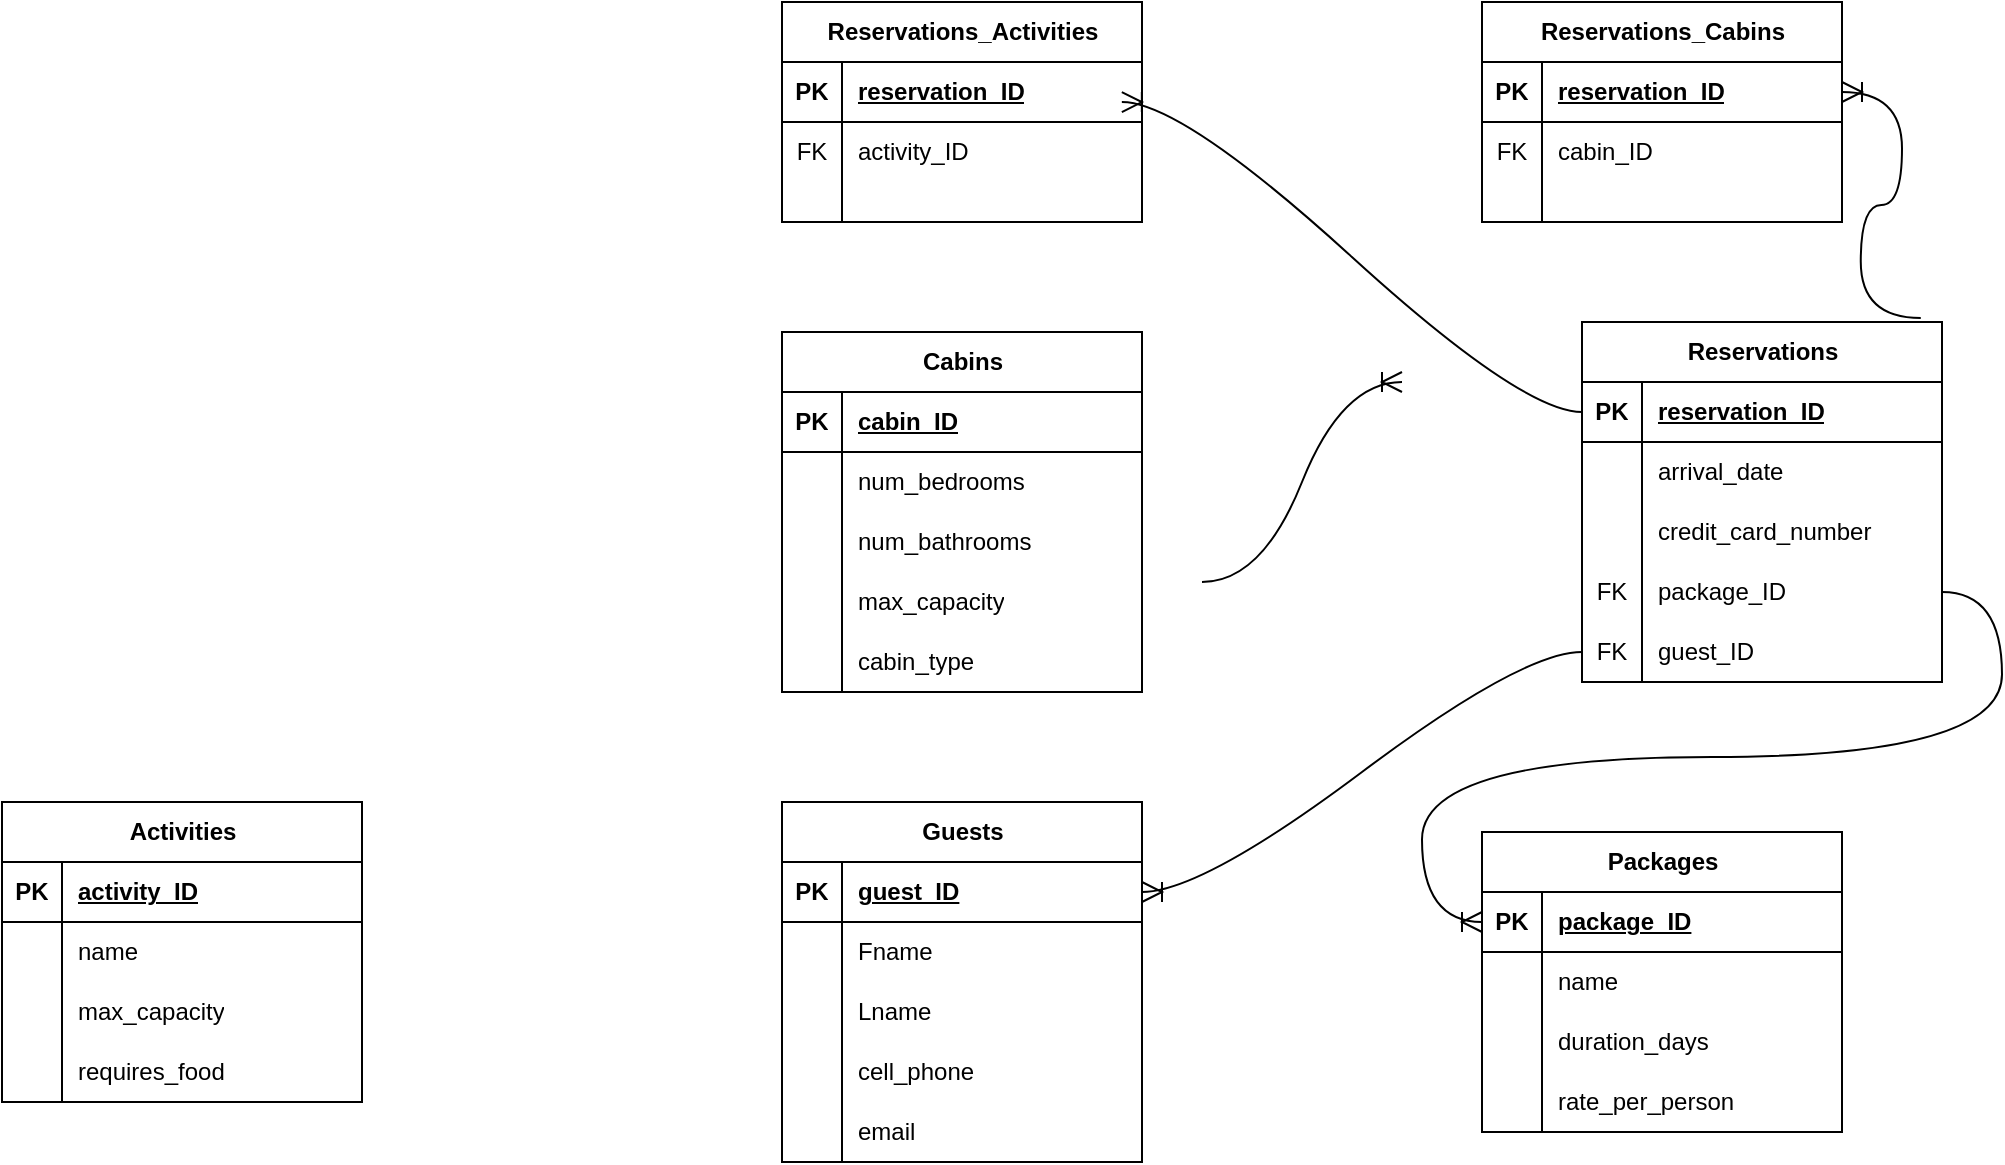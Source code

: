 <mxfile version="24.0.1" type="github">
  <diagram name="Page-1" id="e56a1550-8fbb-45ad-956c-1786394a9013">
    <mxGraphModel dx="738" dy="950" grid="1" gridSize="10" guides="1" tooltips="1" connect="1" arrows="1" fold="1" page="1" pageScale="1" pageWidth="1100" pageHeight="850" background="none" math="0" shadow="0">
      <root>
        <mxCell id="0" />
        <mxCell id="1" parent="0" />
        <mxCell id="-6eJybf5SiMDEhK5X8UF-18" value="Cabins" style="shape=table;startSize=30;container=1;collapsible=1;childLayout=tableLayout;fixedRows=1;rowLines=0;fontStyle=1;align=center;resizeLast=1;html=1;" vertex="1" parent="1">
          <mxGeometry x="460" y="245" width="180" height="180" as="geometry">
            <mxRectangle x="520" y="540" width="70" height="30" as="alternateBounds" />
          </mxGeometry>
        </mxCell>
        <mxCell id="-6eJybf5SiMDEhK5X8UF-19" value="" style="shape=tableRow;horizontal=0;startSize=0;swimlaneHead=0;swimlaneBody=0;fillColor=none;collapsible=0;dropTarget=0;points=[[0,0.5],[1,0.5]];portConstraint=eastwest;top=0;left=0;right=0;bottom=1;" vertex="1" parent="-6eJybf5SiMDEhK5X8UF-18">
          <mxGeometry y="30" width="180" height="30" as="geometry" />
        </mxCell>
        <mxCell id="-6eJybf5SiMDEhK5X8UF-20" value="PK" style="shape=partialRectangle;connectable=0;fillColor=none;top=0;left=0;bottom=0;right=0;fontStyle=1;overflow=hidden;whiteSpace=wrap;html=1;" vertex="1" parent="-6eJybf5SiMDEhK5X8UF-19">
          <mxGeometry width="30" height="30" as="geometry">
            <mxRectangle width="30" height="30" as="alternateBounds" />
          </mxGeometry>
        </mxCell>
        <mxCell id="-6eJybf5SiMDEhK5X8UF-21" value="cabin_ID" style="shape=partialRectangle;connectable=0;fillColor=none;top=0;left=0;bottom=0;right=0;align=left;spacingLeft=6;fontStyle=5;overflow=hidden;whiteSpace=wrap;html=1;" vertex="1" parent="-6eJybf5SiMDEhK5X8UF-19">
          <mxGeometry x="30" width="150" height="30" as="geometry">
            <mxRectangle width="150" height="30" as="alternateBounds" />
          </mxGeometry>
        </mxCell>
        <mxCell id="-6eJybf5SiMDEhK5X8UF-22" value="" style="shape=tableRow;horizontal=0;startSize=0;swimlaneHead=0;swimlaneBody=0;fillColor=none;collapsible=0;dropTarget=0;points=[[0,0.5],[1,0.5]];portConstraint=eastwest;top=0;left=0;right=0;bottom=0;" vertex="1" parent="-6eJybf5SiMDEhK5X8UF-18">
          <mxGeometry y="60" width="180" height="30" as="geometry" />
        </mxCell>
        <mxCell id="-6eJybf5SiMDEhK5X8UF-23" value="" style="shape=partialRectangle;connectable=0;fillColor=none;top=0;left=0;bottom=0;right=0;editable=1;overflow=hidden;whiteSpace=wrap;html=1;" vertex="1" parent="-6eJybf5SiMDEhK5X8UF-22">
          <mxGeometry width="30" height="30" as="geometry">
            <mxRectangle width="30" height="30" as="alternateBounds" />
          </mxGeometry>
        </mxCell>
        <mxCell id="-6eJybf5SiMDEhK5X8UF-24" value="num_bedrooms" style="shape=partialRectangle;connectable=0;fillColor=none;top=0;left=0;bottom=0;right=0;align=left;spacingLeft=6;overflow=hidden;whiteSpace=wrap;html=1;" vertex="1" parent="-6eJybf5SiMDEhK5X8UF-22">
          <mxGeometry x="30" width="150" height="30" as="geometry">
            <mxRectangle width="150" height="30" as="alternateBounds" />
          </mxGeometry>
        </mxCell>
        <mxCell id="-6eJybf5SiMDEhK5X8UF-25" value="" style="shape=tableRow;horizontal=0;startSize=0;swimlaneHead=0;swimlaneBody=0;fillColor=none;collapsible=0;dropTarget=0;points=[[0,0.5],[1,0.5]];portConstraint=eastwest;top=0;left=0;right=0;bottom=0;" vertex="1" parent="-6eJybf5SiMDEhK5X8UF-18">
          <mxGeometry y="90" width="180" height="30" as="geometry" />
        </mxCell>
        <mxCell id="-6eJybf5SiMDEhK5X8UF-26" value="" style="shape=partialRectangle;connectable=0;fillColor=none;top=0;left=0;bottom=0;right=0;editable=1;overflow=hidden;whiteSpace=wrap;html=1;" vertex="1" parent="-6eJybf5SiMDEhK5X8UF-25">
          <mxGeometry width="30" height="30" as="geometry">
            <mxRectangle width="30" height="30" as="alternateBounds" />
          </mxGeometry>
        </mxCell>
        <mxCell id="-6eJybf5SiMDEhK5X8UF-27" value="num_bathrooms" style="shape=partialRectangle;connectable=0;fillColor=none;top=0;left=0;bottom=0;right=0;align=left;spacingLeft=6;overflow=hidden;whiteSpace=wrap;html=1;" vertex="1" parent="-6eJybf5SiMDEhK5X8UF-25">
          <mxGeometry x="30" width="150" height="30" as="geometry">
            <mxRectangle width="150" height="30" as="alternateBounds" />
          </mxGeometry>
        </mxCell>
        <mxCell id="-6eJybf5SiMDEhK5X8UF-28" value="" style="shape=tableRow;horizontal=0;startSize=0;swimlaneHead=0;swimlaneBody=0;fillColor=none;collapsible=0;dropTarget=0;points=[[0,0.5],[1,0.5]];portConstraint=eastwest;top=0;left=0;right=0;bottom=0;" vertex="1" parent="-6eJybf5SiMDEhK5X8UF-18">
          <mxGeometry y="120" width="180" height="30" as="geometry" />
        </mxCell>
        <mxCell id="-6eJybf5SiMDEhK5X8UF-29" value="" style="shape=partialRectangle;connectable=0;fillColor=none;top=0;left=0;bottom=0;right=0;editable=1;overflow=hidden;whiteSpace=wrap;html=1;" vertex="1" parent="-6eJybf5SiMDEhK5X8UF-28">
          <mxGeometry width="30" height="30" as="geometry">
            <mxRectangle width="30" height="30" as="alternateBounds" />
          </mxGeometry>
        </mxCell>
        <mxCell id="-6eJybf5SiMDEhK5X8UF-30" value="max_capacity" style="shape=partialRectangle;connectable=0;fillColor=none;top=0;left=0;bottom=0;right=0;align=left;spacingLeft=6;overflow=hidden;whiteSpace=wrap;html=1;" vertex="1" parent="-6eJybf5SiMDEhK5X8UF-28">
          <mxGeometry x="30" width="150" height="30" as="geometry">
            <mxRectangle width="150" height="30" as="alternateBounds" />
          </mxGeometry>
        </mxCell>
        <mxCell id="-6eJybf5SiMDEhK5X8UF-31" value="" style="shape=tableRow;horizontal=0;startSize=0;swimlaneHead=0;swimlaneBody=0;fillColor=none;collapsible=0;dropTarget=0;points=[[0,0.5],[1,0.5]];portConstraint=eastwest;top=0;left=0;right=0;bottom=0;" vertex="1" parent="-6eJybf5SiMDEhK5X8UF-18">
          <mxGeometry y="150" width="180" height="30" as="geometry" />
        </mxCell>
        <mxCell id="-6eJybf5SiMDEhK5X8UF-32" value="" style="shape=partialRectangle;connectable=0;fillColor=none;top=0;left=0;bottom=0;right=0;editable=1;overflow=hidden;whiteSpace=wrap;html=1;" vertex="1" parent="-6eJybf5SiMDEhK5X8UF-31">
          <mxGeometry width="30" height="30" as="geometry">
            <mxRectangle width="30" height="30" as="alternateBounds" />
          </mxGeometry>
        </mxCell>
        <mxCell id="-6eJybf5SiMDEhK5X8UF-33" value="cabin_type" style="shape=partialRectangle;connectable=0;fillColor=none;top=0;left=0;bottom=0;right=0;align=left;spacingLeft=6;overflow=hidden;whiteSpace=wrap;html=1;" vertex="1" parent="-6eJybf5SiMDEhK5X8UF-31">
          <mxGeometry x="30" width="150" height="30" as="geometry">
            <mxRectangle width="150" height="30" as="alternateBounds" />
          </mxGeometry>
        </mxCell>
        <mxCell id="-6eJybf5SiMDEhK5X8UF-34" value="Packages" style="shape=table;startSize=30;container=1;collapsible=1;childLayout=tableLayout;fixedRows=1;rowLines=0;fontStyle=1;align=center;resizeLast=1;html=1;" vertex="1" parent="1">
          <mxGeometry x="810" y="495" width="180" height="150" as="geometry">
            <mxRectangle x="520" y="540" width="70" height="30" as="alternateBounds" />
          </mxGeometry>
        </mxCell>
        <mxCell id="-6eJybf5SiMDEhK5X8UF-35" value="" style="shape=tableRow;horizontal=0;startSize=0;swimlaneHead=0;swimlaneBody=0;fillColor=none;collapsible=0;dropTarget=0;points=[[0,0.5],[1,0.5]];portConstraint=eastwest;top=0;left=0;right=0;bottom=1;" vertex="1" parent="-6eJybf5SiMDEhK5X8UF-34">
          <mxGeometry y="30" width="180" height="30" as="geometry" />
        </mxCell>
        <mxCell id="-6eJybf5SiMDEhK5X8UF-36" value="PK" style="shape=partialRectangle;connectable=0;fillColor=none;top=0;left=0;bottom=0;right=0;fontStyle=1;overflow=hidden;whiteSpace=wrap;html=1;" vertex="1" parent="-6eJybf5SiMDEhK5X8UF-35">
          <mxGeometry width="30" height="30" as="geometry">
            <mxRectangle width="30" height="30" as="alternateBounds" />
          </mxGeometry>
        </mxCell>
        <mxCell id="-6eJybf5SiMDEhK5X8UF-37" value="package_ID" style="shape=partialRectangle;connectable=0;fillColor=none;top=0;left=0;bottom=0;right=0;align=left;spacingLeft=6;fontStyle=5;overflow=hidden;whiteSpace=wrap;html=1;" vertex="1" parent="-6eJybf5SiMDEhK5X8UF-35">
          <mxGeometry x="30" width="150" height="30" as="geometry">
            <mxRectangle width="150" height="30" as="alternateBounds" />
          </mxGeometry>
        </mxCell>
        <mxCell id="-6eJybf5SiMDEhK5X8UF-38" value="" style="shape=tableRow;horizontal=0;startSize=0;swimlaneHead=0;swimlaneBody=0;fillColor=none;collapsible=0;dropTarget=0;points=[[0,0.5],[1,0.5]];portConstraint=eastwest;top=0;left=0;right=0;bottom=0;" vertex="1" parent="-6eJybf5SiMDEhK5X8UF-34">
          <mxGeometry y="60" width="180" height="30" as="geometry" />
        </mxCell>
        <mxCell id="-6eJybf5SiMDEhK5X8UF-39" value="" style="shape=partialRectangle;connectable=0;fillColor=none;top=0;left=0;bottom=0;right=0;editable=1;overflow=hidden;whiteSpace=wrap;html=1;" vertex="1" parent="-6eJybf5SiMDEhK5X8UF-38">
          <mxGeometry width="30" height="30" as="geometry">
            <mxRectangle width="30" height="30" as="alternateBounds" />
          </mxGeometry>
        </mxCell>
        <mxCell id="-6eJybf5SiMDEhK5X8UF-40" value="name" style="shape=partialRectangle;connectable=0;fillColor=none;top=0;left=0;bottom=0;right=0;align=left;spacingLeft=6;overflow=hidden;whiteSpace=wrap;html=1;" vertex="1" parent="-6eJybf5SiMDEhK5X8UF-38">
          <mxGeometry x="30" width="150" height="30" as="geometry">
            <mxRectangle width="150" height="30" as="alternateBounds" />
          </mxGeometry>
        </mxCell>
        <mxCell id="-6eJybf5SiMDEhK5X8UF-44" value="" style="shape=tableRow;horizontal=0;startSize=0;swimlaneHead=0;swimlaneBody=0;fillColor=none;collapsible=0;dropTarget=0;points=[[0,0.5],[1,0.5]];portConstraint=eastwest;top=0;left=0;right=0;bottom=0;" vertex="1" parent="-6eJybf5SiMDEhK5X8UF-34">
          <mxGeometry y="90" width="180" height="30" as="geometry" />
        </mxCell>
        <mxCell id="-6eJybf5SiMDEhK5X8UF-45" value="" style="shape=partialRectangle;connectable=0;fillColor=none;top=0;left=0;bottom=0;right=0;editable=1;overflow=hidden;whiteSpace=wrap;html=1;" vertex="1" parent="-6eJybf5SiMDEhK5X8UF-44">
          <mxGeometry width="30" height="30" as="geometry">
            <mxRectangle width="30" height="30" as="alternateBounds" />
          </mxGeometry>
        </mxCell>
        <mxCell id="-6eJybf5SiMDEhK5X8UF-46" value="duration_days" style="shape=partialRectangle;connectable=0;fillColor=none;top=0;left=0;bottom=0;right=0;align=left;spacingLeft=6;overflow=hidden;whiteSpace=wrap;html=1;" vertex="1" parent="-6eJybf5SiMDEhK5X8UF-44">
          <mxGeometry x="30" width="150" height="30" as="geometry">
            <mxRectangle width="150" height="30" as="alternateBounds" />
          </mxGeometry>
        </mxCell>
        <mxCell id="-6eJybf5SiMDEhK5X8UF-47" value="" style="shape=tableRow;horizontal=0;startSize=0;swimlaneHead=0;swimlaneBody=0;fillColor=none;collapsible=0;dropTarget=0;points=[[0,0.5],[1,0.5]];portConstraint=eastwest;top=0;left=0;right=0;bottom=0;" vertex="1" parent="-6eJybf5SiMDEhK5X8UF-34">
          <mxGeometry y="120" width="180" height="30" as="geometry" />
        </mxCell>
        <mxCell id="-6eJybf5SiMDEhK5X8UF-48" value="" style="shape=partialRectangle;connectable=0;fillColor=none;top=0;left=0;bottom=0;right=0;editable=1;overflow=hidden;whiteSpace=wrap;html=1;" vertex="1" parent="-6eJybf5SiMDEhK5X8UF-47">
          <mxGeometry width="30" height="30" as="geometry">
            <mxRectangle width="30" height="30" as="alternateBounds" />
          </mxGeometry>
        </mxCell>
        <mxCell id="-6eJybf5SiMDEhK5X8UF-49" value="rate_per_person" style="shape=partialRectangle;connectable=0;fillColor=none;top=0;left=0;bottom=0;right=0;align=left;spacingLeft=6;overflow=hidden;whiteSpace=wrap;html=1;" vertex="1" parent="-6eJybf5SiMDEhK5X8UF-47">
          <mxGeometry x="30" width="150" height="30" as="geometry">
            <mxRectangle width="150" height="30" as="alternateBounds" />
          </mxGeometry>
        </mxCell>
        <mxCell id="-6eJybf5SiMDEhK5X8UF-50" value="Activities" style="shape=table;startSize=30;container=1;collapsible=1;childLayout=tableLayout;fixedRows=1;rowLines=0;fontStyle=1;align=center;resizeLast=1;html=1;" vertex="1" parent="1">
          <mxGeometry x="70" y="480" width="180" height="150" as="geometry">
            <mxRectangle x="520" y="540" width="70" height="30" as="alternateBounds" />
          </mxGeometry>
        </mxCell>
        <mxCell id="-6eJybf5SiMDEhK5X8UF-51" value="" style="shape=tableRow;horizontal=0;startSize=0;swimlaneHead=0;swimlaneBody=0;fillColor=none;collapsible=0;dropTarget=0;points=[[0,0.5],[1,0.5]];portConstraint=eastwest;top=0;left=0;right=0;bottom=1;" vertex="1" parent="-6eJybf5SiMDEhK5X8UF-50">
          <mxGeometry y="30" width="180" height="30" as="geometry" />
        </mxCell>
        <mxCell id="-6eJybf5SiMDEhK5X8UF-52" value="PK" style="shape=partialRectangle;connectable=0;fillColor=none;top=0;left=0;bottom=0;right=0;fontStyle=1;overflow=hidden;whiteSpace=wrap;html=1;" vertex="1" parent="-6eJybf5SiMDEhK5X8UF-51">
          <mxGeometry width="30" height="30" as="geometry">
            <mxRectangle width="30" height="30" as="alternateBounds" />
          </mxGeometry>
        </mxCell>
        <mxCell id="-6eJybf5SiMDEhK5X8UF-53" value="activity_ID" style="shape=partialRectangle;connectable=0;fillColor=none;top=0;left=0;bottom=0;right=0;align=left;spacingLeft=6;fontStyle=5;overflow=hidden;whiteSpace=wrap;html=1;" vertex="1" parent="-6eJybf5SiMDEhK5X8UF-51">
          <mxGeometry x="30" width="150" height="30" as="geometry">
            <mxRectangle width="150" height="30" as="alternateBounds" />
          </mxGeometry>
        </mxCell>
        <mxCell id="-6eJybf5SiMDEhK5X8UF-54" value="" style="shape=tableRow;horizontal=0;startSize=0;swimlaneHead=0;swimlaneBody=0;fillColor=none;collapsible=0;dropTarget=0;points=[[0,0.5],[1,0.5]];portConstraint=eastwest;top=0;left=0;right=0;bottom=0;" vertex="1" parent="-6eJybf5SiMDEhK5X8UF-50">
          <mxGeometry y="60" width="180" height="30" as="geometry" />
        </mxCell>
        <mxCell id="-6eJybf5SiMDEhK5X8UF-55" value="" style="shape=partialRectangle;connectable=0;fillColor=none;top=0;left=0;bottom=0;right=0;editable=1;overflow=hidden;whiteSpace=wrap;html=1;" vertex="1" parent="-6eJybf5SiMDEhK5X8UF-54">
          <mxGeometry width="30" height="30" as="geometry">
            <mxRectangle width="30" height="30" as="alternateBounds" />
          </mxGeometry>
        </mxCell>
        <mxCell id="-6eJybf5SiMDEhK5X8UF-56" value="name" style="shape=partialRectangle;connectable=0;fillColor=none;top=0;left=0;bottom=0;right=0;align=left;spacingLeft=6;overflow=hidden;whiteSpace=wrap;html=1;" vertex="1" parent="-6eJybf5SiMDEhK5X8UF-54">
          <mxGeometry x="30" width="150" height="30" as="geometry">
            <mxRectangle width="150" height="30" as="alternateBounds" />
          </mxGeometry>
        </mxCell>
        <mxCell id="-6eJybf5SiMDEhK5X8UF-57" value="" style="shape=tableRow;horizontal=0;startSize=0;swimlaneHead=0;swimlaneBody=0;fillColor=none;collapsible=0;dropTarget=0;points=[[0,0.5],[1,0.5]];portConstraint=eastwest;top=0;left=0;right=0;bottom=0;" vertex="1" parent="-6eJybf5SiMDEhK5X8UF-50">
          <mxGeometry y="90" width="180" height="30" as="geometry" />
        </mxCell>
        <mxCell id="-6eJybf5SiMDEhK5X8UF-58" value="" style="shape=partialRectangle;connectable=0;fillColor=none;top=0;left=0;bottom=0;right=0;editable=1;overflow=hidden;whiteSpace=wrap;html=1;" vertex="1" parent="-6eJybf5SiMDEhK5X8UF-57">
          <mxGeometry width="30" height="30" as="geometry">
            <mxRectangle width="30" height="30" as="alternateBounds" />
          </mxGeometry>
        </mxCell>
        <mxCell id="-6eJybf5SiMDEhK5X8UF-59" value="max_capacity" style="shape=partialRectangle;connectable=0;fillColor=none;top=0;left=0;bottom=0;right=0;align=left;spacingLeft=6;overflow=hidden;whiteSpace=wrap;html=1;" vertex="1" parent="-6eJybf5SiMDEhK5X8UF-57">
          <mxGeometry x="30" width="150" height="30" as="geometry">
            <mxRectangle width="150" height="30" as="alternateBounds" />
          </mxGeometry>
        </mxCell>
        <mxCell id="-6eJybf5SiMDEhK5X8UF-60" value="" style="shape=tableRow;horizontal=0;startSize=0;swimlaneHead=0;swimlaneBody=0;fillColor=none;collapsible=0;dropTarget=0;points=[[0,0.5],[1,0.5]];portConstraint=eastwest;top=0;left=0;right=0;bottom=0;" vertex="1" parent="-6eJybf5SiMDEhK5X8UF-50">
          <mxGeometry y="120" width="180" height="30" as="geometry" />
        </mxCell>
        <mxCell id="-6eJybf5SiMDEhK5X8UF-61" value="" style="shape=partialRectangle;connectable=0;fillColor=none;top=0;left=0;bottom=0;right=0;editable=1;overflow=hidden;whiteSpace=wrap;html=1;" vertex="1" parent="-6eJybf5SiMDEhK5X8UF-60">
          <mxGeometry width="30" height="30" as="geometry">
            <mxRectangle width="30" height="30" as="alternateBounds" />
          </mxGeometry>
        </mxCell>
        <mxCell id="-6eJybf5SiMDEhK5X8UF-62" value="requires_food" style="shape=partialRectangle;connectable=0;fillColor=none;top=0;left=0;bottom=0;right=0;align=left;spacingLeft=6;overflow=hidden;whiteSpace=wrap;html=1;" vertex="1" parent="-6eJybf5SiMDEhK5X8UF-60">
          <mxGeometry x="30" width="150" height="30" as="geometry">
            <mxRectangle width="150" height="30" as="alternateBounds" />
          </mxGeometry>
        </mxCell>
        <mxCell id="-6eJybf5SiMDEhK5X8UF-63" value="Guests" style="shape=table;startSize=30;container=1;collapsible=1;childLayout=tableLayout;fixedRows=1;rowLines=0;fontStyle=1;align=center;resizeLast=1;html=1;" vertex="1" parent="1">
          <mxGeometry x="460" y="480" width="180" height="180" as="geometry">
            <mxRectangle x="520" y="540" width="70" height="30" as="alternateBounds" />
          </mxGeometry>
        </mxCell>
        <mxCell id="-6eJybf5SiMDEhK5X8UF-64" value="" style="shape=tableRow;horizontal=0;startSize=0;swimlaneHead=0;swimlaneBody=0;fillColor=none;collapsible=0;dropTarget=0;points=[[0,0.5],[1,0.5]];portConstraint=eastwest;top=0;left=0;right=0;bottom=1;" vertex="1" parent="-6eJybf5SiMDEhK5X8UF-63">
          <mxGeometry y="30" width="180" height="30" as="geometry" />
        </mxCell>
        <mxCell id="-6eJybf5SiMDEhK5X8UF-65" value="PK" style="shape=partialRectangle;connectable=0;fillColor=none;top=0;left=0;bottom=0;right=0;fontStyle=1;overflow=hidden;whiteSpace=wrap;html=1;" vertex="1" parent="-6eJybf5SiMDEhK5X8UF-64">
          <mxGeometry width="30" height="30" as="geometry">
            <mxRectangle width="30" height="30" as="alternateBounds" />
          </mxGeometry>
        </mxCell>
        <mxCell id="-6eJybf5SiMDEhK5X8UF-66" value="guest_ID" style="shape=partialRectangle;connectable=0;fillColor=none;top=0;left=0;bottom=0;right=0;align=left;spacingLeft=6;fontStyle=5;overflow=hidden;whiteSpace=wrap;html=1;" vertex="1" parent="-6eJybf5SiMDEhK5X8UF-64">
          <mxGeometry x="30" width="150" height="30" as="geometry">
            <mxRectangle width="150" height="30" as="alternateBounds" />
          </mxGeometry>
        </mxCell>
        <mxCell id="-6eJybf5SiMDEhK5X8UF-67" value="" style="shape=tableRow;horizontal=0;startSize=0;swimlaneHead=0;swimlaneBody=0;fillColor=none;collapsible=0;dropTarget=0;points=[[0,0.5],[1,0.5]];portConstraint=eastwest;top=0;left=0;right=0;bottom=0;" vertex="1" parent="-6eJybf5SiMDEhK5X8UF-63">
          <mxGeometry y="60" width="180" height="30" as="geometry" />
        </mxCell>
        <mxCell id="-6eJybf5SiMDEhK5X8UF-68" value="" style="shape=partialRectangle;connectable=0;fillColor=none;top=0;left=0;bottom=0;right=0;editable=1;overflow=hidden;whiteSpace=wrap;html=1;" vertex="1" parent="-6eJybf5SiMDEhK5X8UF-67">
          <mxGeometry width="30" height="30" as="geometry">
            <mxRectangle width="30" height="30" as="alternateBounds" />
          </mxGeometry>
        </mxCell>
        <mxCell id="-6eJybf5SiMDEhK5X8UF-69" value="Fname" style="shape=partialRectangle;connectable=0;fillColor=none;top=0;left=0;bottom=0;right=0;align=left;spacingLeft=6;overflow=hidden;whiteSpace=wrap;html=1;" vertex="1" parent="-6eJybf5SiMDEhK5X8UF-67">
          <mxGeometry x="30" width="150" height="30" as="geometry">
            <mxRectangle width="150" height="30" as="alternateBounds" />
          </mxGeometry>
        </mxCell>
        <mxCell id="-6eJybf5SiMDEhK5X8UF-70" value="" style="shape=tableRow;horizontal=0;startSize=0;swimlaneHead=0;swimlaneBody=0;fillColor=none;collapsible=0;dropTarget=0;points=[[0,0.5],[1,0.5]];portConstraint=eastwest;top=0;left=0;right=0;bottom=0;" vertex="1" parent="-6eJybf5SiMDEhK5X8UF-63">
          <mxGeometry y="90" width="180" height="30" as="geometry" />
        </mxCell>
        <mxCell id="-6eJybf5SiMDEhK5X8UF-71" value="" style="shape=partialRectangle;connectable=0;fillColor=none;top=0;left=0;bottom=0;right=0;editable=1;overflow=hidden;whiteSpace=wrap;html=1;" vertex="1" parent="-6eJybf5SiMDEhK5X8UF-70">
          <mxGeometry width="30" height="30" as="geometry">
            <mxRectangle width="30" height="30" as="alternateBounds" />
          </mxGeometry>
        </mxCell>
        <mxCell id="-6eJybf5SiMDEhK5X8UF-72" value="Lname" style="shape=partialRectangle;connectable=0;fillColor=none;top=0;left=0;bottom=0;right=0;align=left;spacingLeft=6;overflow=hidden;whiteSpace=wrap;html=1;" vertex="1" parent="-6eJybf5SiMDEhK5X8UF-70">
          <mxGeometry x="30" width="150" height="30" as="geometry">
            <mxRectangle width="150" height="30" as="alternateBounds" />
          </mxGeometry>
        </mxCell>
        <mxCell id="-6eJybf5SiMDEhK5X8UF-73" value="" style="shape=tableRow;horizontal=0;startSize=0;swimlaneHead=0;swimlaneBody=0;fillColor=none;collapsible=0;dropTarget=0;points=[[0,0.5],[1,0.5]];portConstraint=eastwest;top=0;left=0;right=0;bottom=0;" vertex="1" parent="-6eJybf5SiMDEhK5X8UF-63">
          <mxGeometry y="120" width="180" height="30" as="geometry" />
        </mxCell>
        <mxCell id="-6eJybf5SiMDEhK5X8UF-74" value="" style="shape=partialRectangle;connectable=0;fillColor=none;top=0;left=0;bottom=0;right=0;editable=1;overflow=hidden;whiteSpace=wrap;html=1;" vertex="1" parent="-6eJybf5SiMDEhK5X8UF-73">
          <mxGeometry width="30" height="30" as="geometry">
            <mxRectangle width="30" height="30" as="alternateBounds" />
          </mxGeometry>
        </mxCell>
        <mxCell id="-6eJybf5SiMDEhK5X8UF-75" value="cell_phone" style="shape=partialRectangle;connectable=0;fillColor=none;top=0;left=0;bottom=0;right=0;align=left;spacingLeft=6;overflow=hidden;whiteSpace=wrap;html=1;" vertex="1" parent="-6eJybf5SiMDEhK5X8UF-73">
          <mxGeometry x="30" width="150" height="30" as="geometry">
            <mxRectangle width="150" height="30" as="alternateBounds" />
          </mxGeometry>
        </mxCell>
        <mxCell id="-6eJybf5SiMDEhK5X8UF-79" value="" style="shape=tableRow;horizontal=0;startSize=0;swimlaneHead=0;swimlaneBody=0;fillColor=none;collapsible=0;dropTarget=0;points=[[0,0.5],[1,0.5]];portConstraint=eastwest;top=0;left=0;right=0;bottom=0;" vertex="1" parent="-6eJybf5SiMDEhK5X8UF-63">
          <mxGeometry y="150" width="180" height="30" as="geometry" />
        </mxCell>
        <mxCell id="-6eJybf5SiMDEhK5X8UF-80" value="" style="shape=partialRectangle;connectable=0;fillColor=none;top=0;left=0;bottom=0;right=0;editable=1;overflow=hidden;whiteSpace=wrap;html=1;" vertex="1" parent="-6eJybf5SiMDEhK5X8UF-79">
          <mxGeometry width="30" height="30" as="geometry">
            <mxRectangle width="30" height="30" as="alternateBounds" />
          </mxGeometry>
        </mxCell>
        <mxCell id="-6eJybf5SiMDEhK5X8UF-81" value="email" style="shape=partialRectangle;connectable=0;fillColor=none;top=0;left=0;bottom=0;right=0;align=left;spacingLeft=6;overflow=hidden;whiteSpace=wrap;html=1;" vertex="1" parent="-6eJybf5SiMDEhK5X8UF-79">
          <mxGeometry x="30" width="150" height="30" as="geometry">
            <mxRectangle width="150" height="30" as="alternateBounds" />
          </mxGeometry>
        </mxCell>
        <mxCell id="-6eJybf5SiMDEhK5X8UF-82" value="Reservations" style="shape=table;startSize=30;container=1;collapsible=1;childLayout=tableLayout;fixedRows=1;rowLines=0;fontStyle=1;align=center;resizeLast=1;html=1;" vertex="1" parent="1">
          <mxGeometry x="860" y="240" width="180" height="180" as="geometry">
            <mxRectangle x="520" y="540" width="70" height="30" as="alternateBounds" />
          </mxGeometry>
        </mxCell>
        <mxCell id="-6eJybf5SiMDEhK5X8UF-83" value="" style="shape=tableRow;horizontal=0;startSize=0;swimlaneHead=0;swimlaneBody=0;fillColor=none;collapsible=0;dropTarget=0;points=[[0,0.5],[1,0.5]];portConstraint=eastwest;top=0;left=0;right=0;bottom=1;" vertex="1" parent="-6eJybf5SiMDEhK5X8UF-82">
          <mxGeometry y="30" width="180" height="30" as="geometry" />
        </mxCell>
        <mxCell id="-6eJybf5SiMDEhK5X8UF-84" value="PK" style="shape=partialRectangle;connectable=0;fillColor=none;top=0;left=0;bottom=0;right=0;fontStyle=1;overflow=hidden;whiteSpace=wrap;html=1;" vertex="1" parent="-6eJybf5SiMDEhK5X8UF-83">
          <mxGeometry width="30" height="30" as="geometry">
            <mxRectangle width="30" height="30" as="alternateBounds" />
          </mxGeometry>
        </mxCell>
        <mxCell id="-6eJybf5SiMDEhK5X8UF-85" value="reservation_ID" style="shape=partialRectangle;connectable=0;fillColor=none;top=0;left=0;bottom=0;right=0;align=left;spacingLeft=6;fontStyle=5;overflow=hidden;whiteSpace=wrap;html=1;" vertex="1" parent="-6eJybf5SiMDEhK5X8UF-83">
          <mxGeometry x="30" width="150" height="30" as="geometry">
            <mxRectangle width="150" height="30" as="alternateBounds" />
          </mxGeometry>
        </mxCell>
        <mxCell id="-6eJybf5SiMDEhK5X8UF-86" value="" style="shape=tableRow;horizontal=0;startSize=0;swimlaneHead=0;swimlaneBody=0;fillColor=none;collapsible=0;dropTarget=0;points=[[0,0.5],[1,0.5]];portConstraint=eastwest;top=0;left=0;right=0;bottom=0;" vertex="1" parent="-6eJybf5SiMDEhK5X8UF-82">
          <mxGeometry y="60" width="180" height="30" as="geometry" />
        </mxCell>
        <mxCell id="-6eJybf5SiMDEhK5X8UF-87" value="" style="shape=partialRectangle;connectable=0;fillColor=none;top=0;left=0;bottom=0;right=0;editable=1;overflow=hidden;whiteSpace=wrap;html=1;" vertex="1" parent="-6eJybf5SiMDEhK5X8UF-86">
          <mxGeometry width="30" height="30" as="geometry">
            <mxRectangle width="30" height="30" as="alternateBounds" />
          </mxGeometry>
        </mxCell>
        <mxCell id="-6eJybf5SiMDEhK5X8UF-88" value="arrival_date" style="shape=partialRectangle;connectable=0;fillColor=none;top=0;left=0;bottom=0;right=0;align=left;spacingLeft=6;overflow=hidden;whiteSpace=wrap;html=1;" vertex="1" parent="-6eJybf5SiMDEhK5X8UF-86">
          <mxGeometry x="30" width="150" height="30" as="geometry">
            <mxRectangle width="150" height="30" as="alternateBounds" />
          </mxGeometry>
        </mxCell>
        <mxCell id="-6eJybf5SiMDEhK5X8UF-89" value="" style="shape=tableRow;horizontal=0;startSize=0;swimlaneHead=0;swimlaneBody=0;fillColor=none;collapsible=0;dropTarget=0;points=[[0,0.5],[1,0.5]];portConstraint=eastwest;top=0;left=0;right=0;bottom=0;" vertex="1" parent="-6eJybf5SiMDEhK5X8UF-82">
          <mxGeometry y="90" width="180" height="30" as="geometry" />
        </mxCell>
        <mxCell id="-6eJybf5SiMDEhK5X8UF-90" value="" style="shape=partialRectangle;connectable=0;fillColor=none;top=0;left=0;bottom=0;right=0;editable=1;overflow=hidden;whiteSpace=wrap;html=1;" vertex="1" parent="-6eJybf5SiMDEhK5X8UF-89">
          <mxGeometry width="30" height="30" as="geometry">
            <mxRectangle width="30" height="30" as="alternateBounds" />
          </mxGeometry>
        </mxCell>
        <mxCell id="-6eJybf5SiMDEhK5X8UF-91" value="credit_card_number" style="shape=partialRectangle;connectable=0;fillColor=none;top=0;left=0;bottom=0;right=0;align=left;spacingLeft=6;overflow=hidden;whiteSpace=wrap;html=1;" vertex="1" parent="-6eJybf5SiMDEhK5X8UF-89">
          <mxGeometry x="30" width="150" height="30" as="geometry">
            <mxRectangle width="150" height="30" as="alternateBounds" />
          </mxGeometry>
        </mxCell>
        <mxCell id="-6eJybf5SiMDEhK5X8UF-92" value="" style="shape=tableRow;horizontal=0;startSize=0;swimlaneHead=0;swimlaneBody=0;fillColor=none;collapsible=0;dropTarget=0;points=[[0,0.5],[1,0.5]];portConstraint=eastwest;top=0;left=0;right=0;bottom=0;" vertex="1" parent="-6eJybf5SiMDEhK5X8UF-82">
          <mxGeometry y="120" width="180" height="30" as="geometry" />
        </mxCell>
        <mxCell id="-6eJybf5SiMDEhK5X8UF-93" value="FK" style="shape=partialRectangle;connectable=0;fillColor=none;top=0;left=0;bottom=0;right=0;editable=1;overflow=hidden;whiteSpace=wrap;html=1;" vertex="1" parent="-6eJybf5SiMDEhK5X8UF-92">
          <mxGeometry width="30" height="30" as="geometry">
            <mxRectangle width="30" height="30" as="alternateBounds" />
          </mxGeometry>
        </mxCell>
        <mxCell id="-6eJybf5SiMDEhK5X8UF-94" value="package_ID" style="shape=partialRectangle;connectable=0;fillColor=none;top=0;left=0;bottom=0;right=0;align=left;spacingLeft=6;overflow=hidden;whiteSpace=wrap;html=1;" vertex="1" parent="-6eJybf5SiMDEhK5X8UF-92">
          <mxGeometry x="30" width="150" height="30" as="geometry">
            <mxRectangle width="150" height="30" as="alternateBounds" />
          </mxGeometry>
        </mxCell>
        <mxCell id="-6eJybf5SiMDEhK5X8UF-95" value="" style="shape=tableRow;horizontal=0;startSize=0;swimlaneHead=0;swimlaneBody=0;fillColor=none;collapsible=0;dropTarget=0;points=[[0,0.5],[1,0.5]];portConstraint=eastwest;top=0;left=0;right=0;bottom=0;" vertex="1" parent="-6eJybf5SiMDEhK5X8UF-82">
          <mxGeometry y="150" width="180" height="30" as="geometry" />
        </mxCell>
        <mxCell id="-6eJybf5SiMDEhK5X8UF-96" value="FK" style="shape=partialRectangle;connectable=0;fillColor=none;top=0;left=0;bottom=0;right=0;editable=1;overflow=hidden;whiteSpace=wrap;html=1;" vertex="1" parent="-6eJybf5SiMDEhK5X8UF-95">
          <mxGeometry width="30" height="30" as="geometry">
            <mxRectangle width="30" height="30" as="alternateBounds" />
          </mxGeometry>
        </mxCell>
        <mxCell id="-6eJybf5SiMDEhK5X8UF-97" value="guest_ID" style="shape=partialRectangle;connectable=0;fillColor=none;top=0;left=0;bottom=0;right=0;align=left;spacingLeft=6;overflow=hidden;whiteSpace=wrap;html=1;" vertex="1" parent="-6eJybf5SiMDEhK5X8UF-95">
          <mxGeometry x="30" width="150" height="30" as="geometry">
            <mxRectangle width="150" height="30" as="alternateBounds" />
          </mxGeometry>
        </mxCell>
        <mxCell id="-6eJybf5SiMDEhK5X8UF-98" value="Reservations_Cabins" style="shape=table;startSize=30;container=1;collapsible=1;childLayout=tableLayout;fixedRows=1;rowLines=0;fontStyle=1;align=center;resizeLast=1;html=1;" vertex="1" parent="1">
          <mxGeometry x="810" y="80" width="180" height="110" as="geometry">
            <mxRectangle x="520" y="540" width="70" height="30" as="alternateBounds" />
          </mxGeometry>
        </mxCell>
        <mxCell id="-6eJybf5SiMDEhK5X8UF-99" value="" style="shape=tableRow;horizontal=0;startSize=0;swimlaneHead=0;swimlaneBody=0;fillColor=none;collapsible=0;dropTarget=0;points=[[0,0.5],[1,0.5]];portConstraint=eastwest;top=0;left=0;right=0;bottom=1;" vertex="1" parent="-6eJybf5SiMDEhK5X8UF-98">
          <mxGeometry y="30" width="180" height="30" as="geometry" />
        </mxCell>
        <mxCell id="-6eJybf5SiMDEhK5X8UF-100" value="PK" style="shape=partialRectangle;connectable=0;fillColor=none;top=0;left=0;bottom=0;right=0;fontStyle=1;overflow=hidden;whiteSpace=wrap;html=1;" vertex="1" parent="-6eJybf5SiMDEhK5X8UF-99">
          <mxGeometry width="30" height="30" as="geometry">
            <mxRectangle width="30" height="30" as="alternateBounds" />
          </mxGeometry>
        </mxCell>
        <mxCell id="-6eJybf5SiMDEhK5X8UF-101" value="reservation_ID" style="shape=partialRectangle;connectable=0;fillColor=none;top=0;left=0;bottom=0;right=0;align=left;spacingLeft=6;fontStyle=5;overflow=hidden;whiteSpace=wrap;html=1;" vertex="1" parent="-6eJybf5SiMDEhK5X8UF-99">
          <mxGeometry x="30" width="150" height="30" as="geometry">
            <mxRectangle width="150" height="30" as="alternateBounds" />
          </mxGeometry>
        </mxCell>
        <mxCell id="-6eJybf5SiMDEhK5X8UF-102" value="" style="shape=tableRow;horizontal=0;startSize=0;swimlaneHead=0;swimlaneBody=0;fillColor=none;collapsible=0;dropTarget=0;points=[[0,0.5],[1,0.5]];portConstraint=eastwest;top=0;left=0;right=0;bottom=0;" vertex="1" parent="-6eJybf5SiMDEhK5X8UF-98">
          <mxGeometry y="60" width="180" height="30" as="geometry" />
        </mxCell>
        <mxCell id="-6eJybf5SiMDEhK5X8UF-103" value="FK" style="shape=partialRectangle;connectable=0;fillColor=none;top=0;left=0;bottom=0;right=0;editable=1;overflow=hidden;whiteSpace=wrap;html=1;" vertex="1" parent="-6eJybf5SiMDEhK5X8UF-102">
          <mxGeometry width="30" height="30" as="geometry">
            <mxRectangle width="30" height="30" as="alternateBounds" />
          </mxGeometry>
        </mxCell>
        <mxCell id="-6eJybf5SiMDEhK5X8UF-104" value="cabin_ID" style="shape=partialRectangle;connectable=0;fillColor=none;top=0;left=0;bottom=0;right=0;align=left;spacingLeft=6;overflow=hidden;whiteSpace=wrap;html=1;" vertex="1" parent="-6eJybf5SiMDEhK5X8UF-102">
          <mxGeometry x="30" width="150" height="30" as="geometry">
            <mxRectangle width="150" height="30" as="alternateBounds" />
          </mxGeometry>
        </mxCell>
        <mxCell id="-6eJybf5SiMDEhK5X8UF-111" value="" style="shape=tableRow;horizontal=0;startSize=0;swimlaneHead=0;swimlaneBody=0;fillColor=none;collapsible=0;dropTarget=0;points=[[0,0.5],[1,0.5]];portConstraint=eastwest;top=0;left=0;right=0;bottom=0;" vertex="1" parent="-6eJybf5SiMDEhK5X8UF-98">
          <mxGeometry y="90" width="180" height="20" as="geometry" />
        </mxCell>
        <mxCell id="-6eJybf5SiMDEhK5X8UF-112" value="" style="shape=partialRectangle;connectable=0;fillColor=none;top=0;left=0;bottom=0;right=0;editable=1;overflow=hidden;whiteSpace=wrap;html=1;" vertex="1" parent="-6eJybf5SiMDEhK5X8UF-111">
          <mxGeometry width="30" height="20" as="geometry">
            <mxRectangle width="30" height="20" as="alternateBounds" />
          </mxGeometry>
        </mxCell>
        <mxCell id="-6eJybf5SiMDEhK5X8UF-113" value="" style="shape=partialRectangle;connectable=0;fillColor=none;top=0;left=0;bottom=0;right=0;align=left;spacingLeft=6;overflow=hidden;whiteSpace=wrap;html=1;" vertex="1" parent="-6eJybf5SiMDEhK5X8UF-111">
          <mxGeometry x="30" width="150" height="20" as="geometry">
            <mxRectangle width="150" height="20" as="alternateBounds" />
          </mxGeometry>
        </mxCell>
        <mxCell id="-6eJybf5SiMDEhK5X8UF-114" value="Reservations_Activities" style="shape=table;startSize=30;container=1;collapsible=1;childLayout=tableLayout;fixedRows=1;rowLines=0;fontStyle=1;align=center;resizeLast=1;html=1;" vertex="1" parent="1">
          <mxGeometry x="460" y="80" width="180" height="110" as="geometry">
            <mxRectangle x="520" y="540" width="70" height="30" as="alternateBounds" />
          </mxGeometry>
        </mxCell>
        <mxCell id="-6eJybf5SiMDEhK5X8UF-115" value="" style="shape=tableRow;horizontal=0;startSize=0;swimlaneHead=0;swimlaneBody=0;fillColor=none;collapsible=0;dropTarget=0;points=[[0,0.5],[1,0.5]];portConstraint=eastwest;top=0;left=0;right=0;bottom=1;" vertex="1" parent="-6eJybf5SiMDEhK5X8UF-114">
          <mxGeometry y="30" width="180" height="30" as="geometry" />
        </mxCell>
        <mxCell id="-6eJybf5SiMDEhK5X8UF-116" value="PK" style="shape=partialRectangle;connectable=0;fillColor=none;top=0;left=0;bottom=0;right=0;fontStyle=1;overflow=hidden;whiteSpace=wrap;html=1;" vertex="1" parent="-6eJybf5SiMDEhK5X8UF-115">
          <mxGeometry width="30" height="30" as="geometry">
            <mxRectangle width="30" height="30" as="alternateBounds" />
          </mxGeometry>
        </mxCell>
        <mxCell id="-6eJybf5SiMDEhK5X8UF-117" value="reservation_ID" style="shape=partialRectangle;connectable=0;fillColor=none;top=0;left=0;bottom=0;right=0;align=left;spacingLeft=6;fontStyle=5;overflow=hidden;whiteSpace=wrap;html=1;" vertex="1" parent="-6eJybf5SiMDEhK5X8UF-115">
          <mxGeometry x="30" width="150" height="30" as="geometry">
            <mxRectangle width="150" height="30" as="alternateBounds" />
          </mxGeometry>
        </mxCell>
        <mxCell id="-6eJybf5SiMDEhK5X8UF-118" value="" style="shape=tableRow;horizontal=0;startSize=0;swimlaneHead=0;swimlaneBody=0;fillColor=none;collapsible=0;dropTarget=0;points=[[0,0.5],[1,0.5]];portConstraint=eastwest;top=0;left=0;right=0;bottom=0;" vertex="1" parent="-6eJybf5SiMDEhK5X8UF-114">
          <mxGeometry y="60" width="180" height="30" as="geometry" />
        </mxCell>
        <mxCell id="-6eJybf5SiMDEhK5X8UF-119" value="FK" style="shape=partialRectangle;connectable=0;fillColor=none;top=0;left=0;bottom=0;right=0;editable=1;overflow=hidden;whiteSpace=wrap;html=1;" vertex="1" parent="-6eJybf5SiMDEhK5X8UF-118">
          <mxGeometry width="30" height="30" as="geometry">
            <mxRectangle width="30" height="30" as="alternateBounds" />
          </mxGeometry>
        </mxCell>
        <mxCell id="-6eJybf5SiMDEhK5X8UF-120" value="activity_ID" style="shape=partialRectangle;connectable=0;fillColor=none;top=0;left=0;bottom=0;right=0;align=left;spacingLeft=6;overflow=hidden;whiteSpace=wrap;html=1;" vertex="1" parent="-6eJybf5SiMDEhK5X8UF-118">
          <mxGeometry x="30" width="150" height="30" as="geometry">
            <mxRectangle width="150" height="30" as="alternateBounds" />
          </mxGeometry>
        </mxCell>
        <mxCell id="-6eJybf5SiMDEhK5X8UF-121" value="" style="shape=tableRow;horizontal=0;startSize=0;swimlaneHead=0;swimlaneBody=0;fillColor=none;collapsible=0;dropTarget=0;points=[[0,0.5],[1,0.5]];portConstraint=eastwest;top=0;left=0;right=0;bottom=0;" vertex="1" parent="-6eJybf5SiMDEhK5X8UF-114">
          <mxGeometry y="90" width="180" height="20" as="geometry" />
        </mxCell>
        <mxCell id="-6eJybf5SiMDEhK5X8UF-122" value="" style="shape=partialRectangle;connectable=0;fillColor=none;top=0;left=0;bottom=0;right=0;editable=1;overflow=hidden;whiteSpace=wrap;html=1;" vertex="1" parent="-6eJybf5SiMDEhK5X8UF-121">
          <mxGeometry width="30" height="20" as="geometry">
            <mxRectangle width="30" height="20" as="alternateBounds" />
          </mxGeometry>
        </mxCell>
        <mxCell id="-6eJybf5SiMDEhK5X8UF-123" value="" style="shape=partialRectangle;connectable=0;fillColor=none;top=0;left=0;bottom=0;right=0;align=left;spacingLeft=6;overflow=hidden;whiteSpace=wrap;html=1;" vertex="1" parent="-6eJybf5SiMDEhK5X8UF-121">
          <mxGeometry x="30" width="150" height="20" as="geometry">
            <mxRectangle width="150" height="20" as="alternateBounds" />
          </mxGeometry>
        </mxCell>
        <mxCell id="-6eJybf5SiMDEhK5X8UF-129" value="" style="edgeStyle=entityRelationEdgeStyle;fontSize=12;html=1;endArrow=ERoneToMany;rounded=0;startSize=8;endSize=8;curved=1;exitX=1;exitY=0.5;exitDx=0;exitDy=0;" edge="1" parent="1" source="-6eJybf5SiMDEhK5X8UF-92">
          <mxGeometry width="100" height="100" relative="1" as="geometry">
            <mxPoint x="860" y="285" as="sourcePoint" />
            <mxPoint x="810" y="540" as="targetPoint" />
            <Array as="points">
              <mxPoint x="520" y="695" />
              <mxPoint x="910" y="410" />
            </Array>
          </mxGeometry>
        </mxCell>
        <mxCell id="-6eJybf5SiMDEhK5X8UF-130" value="" style="edgeStyle=entityRelationEdgeStyle;fontSize=12;html=1;endArrow=ERoneToMany;rounded=0;startSize=8;endSize=8;curved=1;exitX=0;exitY=0.5;exitDx=0;exitDy=0;" edge="1" parent="1" source="-6eJybf5SiMDEhK5X8UF-95" target="-6eJybf5SiMDEhK5X8UF-64">
          <mxGeometry width="100" height="100" relative="1" as="geometry">
            <mxPoint x="760" y="298" as="sourcePoint" />
            <mxPoint x="710" y="553" as="targetPoint" />
            <Array as="points">
              <mxPoint x="420" y="708" />
            </Array>
          </mxGeometry>
        </mxCell>
        <mxCell id="-6eJybf5SiMDEhK5X8UF-132" value="" style="edgeStyle=entityRelationEdgeStyle;fontSize=12;html=1;endArrow=ERoneToMany;rounded=0;startSize=8;endSize=8;curved=1;exitX=0.941;exitY=-0.011;exitDx=0;exitDy=0;exitPerimeter=0;" edge="1" parent="1" source="-6eJybf5SiMDEhK5X8UF-82" target="-6eJybf5SiMDEhK5X8UF-99">
          <mxGeometry width="100" height="100" relative="1" as="geometry">
            <mxPoint x="680" y="220" as="sourcePoint" />
            <mxPoint x="780" y="120" as="targetPoint" />
            <Array as="points">
              <mxPoint x="700" y="100" />
              <mxPoint x="720" y="10" />
            </Array>
          </mxGeometry>
        </mxCell>
        <mxCell id="-6eJybf5SiMDEhK5X8UF-133" value="" style="edgeStyle=entityRelationEdgeStyle;fontSize=12;html=1;endArrow=ERoneToMany;rounded=0;startSize=8;endSize=8;curved=1;entryX=0.944;entryY=-0.333;entryDx=0;entryDy=0;entryPerimeter=0;exitX=0;exitY=0.5;exitDx=0;exitDy=0;" edge="1" parent="1" source="-6eJybf5SiMDEhK5X8UF-83" target="-6eJybf5SiMDEhK5X8UF-118">
          <mxGeometry width="100" height="100" relative="1" as="geometry">
            <mxPoint x="650" y="220" as="sourcePoint" />
            <mxPoint x="750" y="120" as="targetPoint" />
          </mxGeometry>
        </mxCell>
        <mxCell id="-6eJybf5SiMDEhK5X8UF-134" value="" style="edgeStyle=entityRelationEdgeStyle;fontSize=12;html=1;endArrow=ERoneToMany;rounded=0;startSize=8;endSize=8;curved=1;" edge="1" parent="1">
          <mxGeometry width="100" height="100" relative="1" as="geometry">
            <mxPoint x="670" y="370" as="sourcePoint" />
            <mxPoint x="770" y="270" as="targetPoint" />
          </mxGeometry>
        </mxCell>
      </root>
    </mxGraphModel>
  </diagram>
</mxfile>
